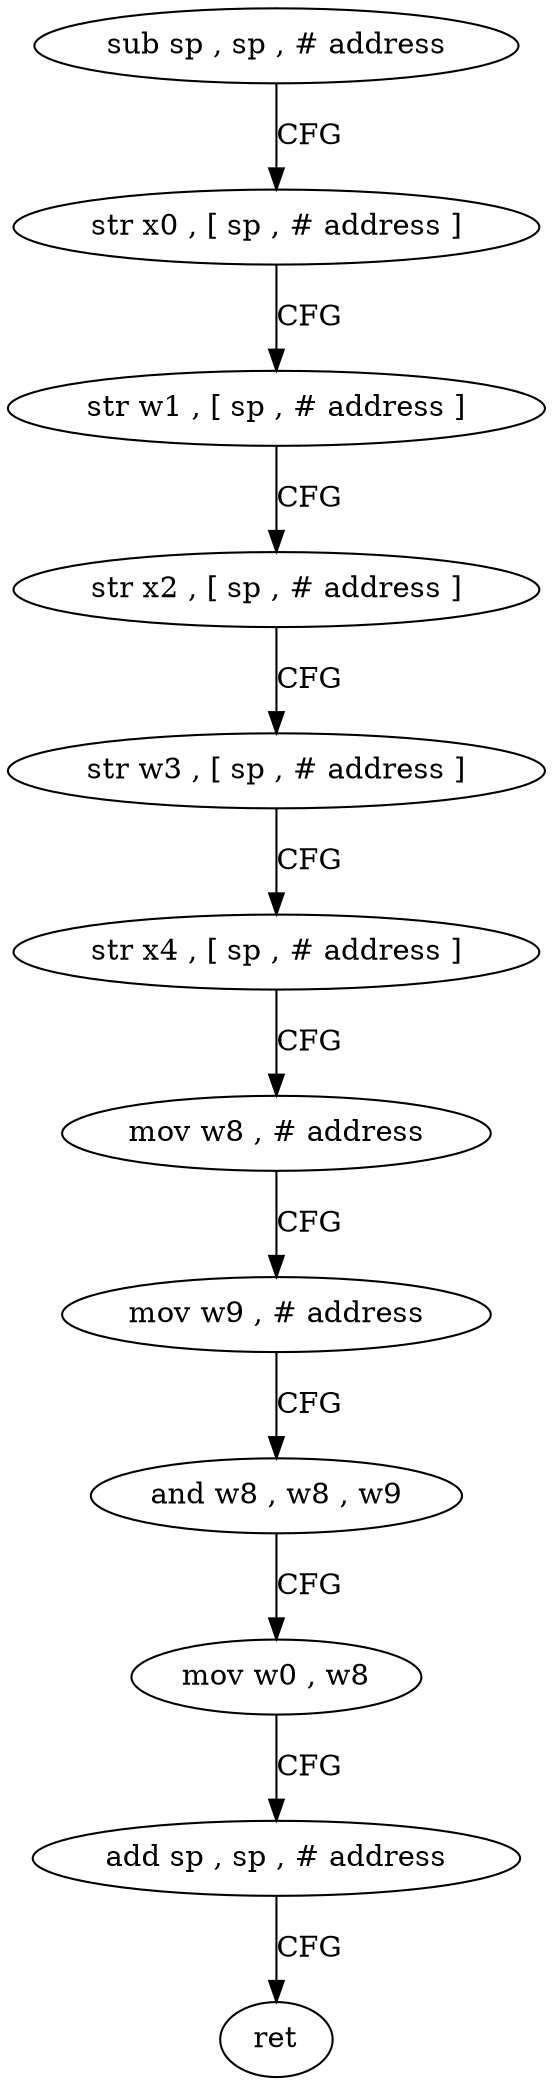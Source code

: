 digraph "func" {
"4238044" [label = "sub sp , sp , # address" ]
"4238048" [label = "str x0 , [ sp , # address ]" ]
"4238052" [label = "str w1 , [ sp , # address ]" ]
"4238056" [label = "str x2 , [ sp , # address ]" ]
"4238060" [label = "str w3 , [ sp , # address ]" ]
"4238064" [label = "str x4 , [ sp , # address ]" ]
"4238068" [label = "mov w8 , # address" ]
"4238072" [label = "mov w9 , # address" ]
"4238076" [label = "and w8 , w8 , w9" ]
"4238080" [label = "mov w0 , w8" ]
"4238084" [label = "add sp , sp , # address" ]
"4238088" [label = "ret" ]
"4238044" -> "4238048" [ label = "CFG" ]
"4238048" -> "4238052" [ label = "CFG" ]
"4238052" -> "4238056" [ label = "CFG" ]
"4238056" -> "4238060" [ label = "CFG" ]
"4238060" -> "4238064" [ label = "CFG" ]
"4238064" -> "4238068" [ label = "CFG" ]
"4238068" -> "4238072" [ label = "CFG" ]
"4238072" -> "4238076" [ label = "CFG" ]
"4238076" -> "4238080" [ label = "CFG" ]
"4238080" -> "4238084" [ label = "CFG" ]
"4238084" -> "4238088" [ label = "CFG" ]
}
